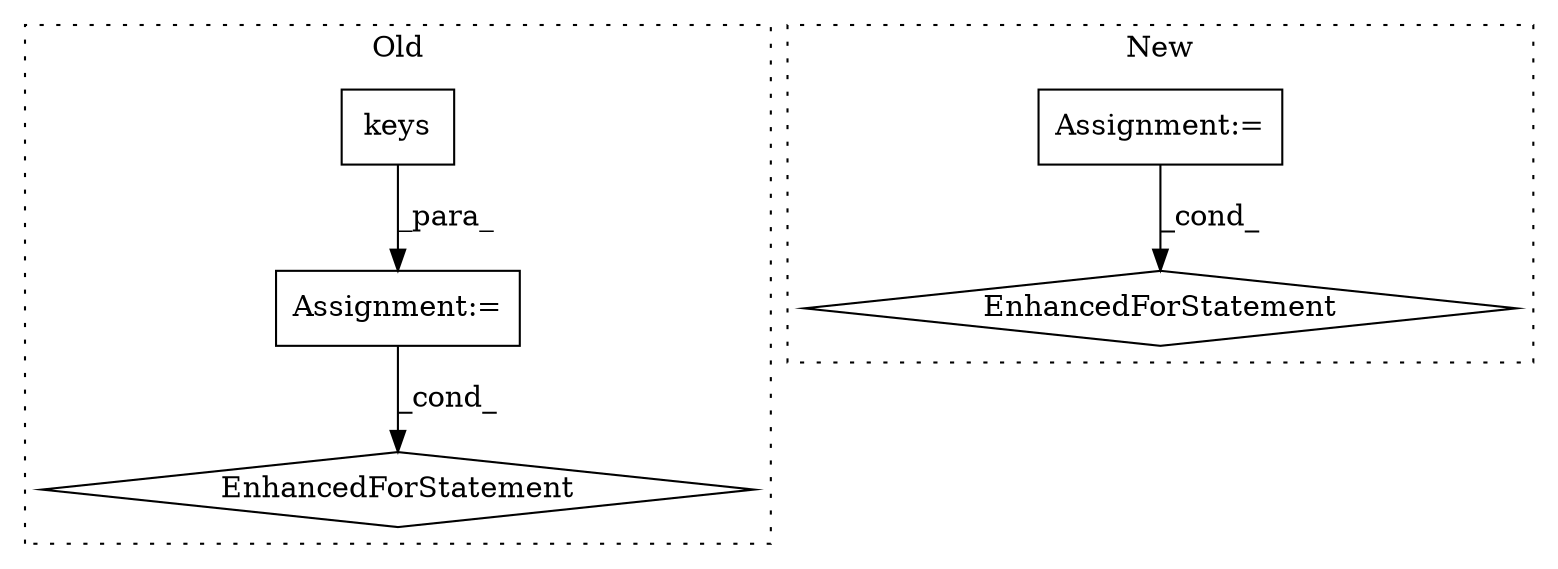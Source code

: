 digraph G {
subgraph cluster0 {
1 [label="keys" a="32" s="845" l="6" shape="box"];
4 [label="EnhancedForStatement" a="70" s="857,930" l="53,2" shape="diamond"];
5 [label="Assignment:=" a="7" s="857,930" l="53,2" shape="box"];
label = "Old";
style="dotted";
}
subgraph cluster1 {
2 [label="EnhancedForStatement" a="70" s="954,1056" l="67,2" shape="diamond"];
3 [label="Assignment:=" a="7" s="954,1056" l="67,2" shape="box"];
label = "New";
style="dotted";
}
1 -> 5 [label="_para_"];
3 -> 2 [label="_cond_"];
5 -> 4 [label="_cond_"];
}